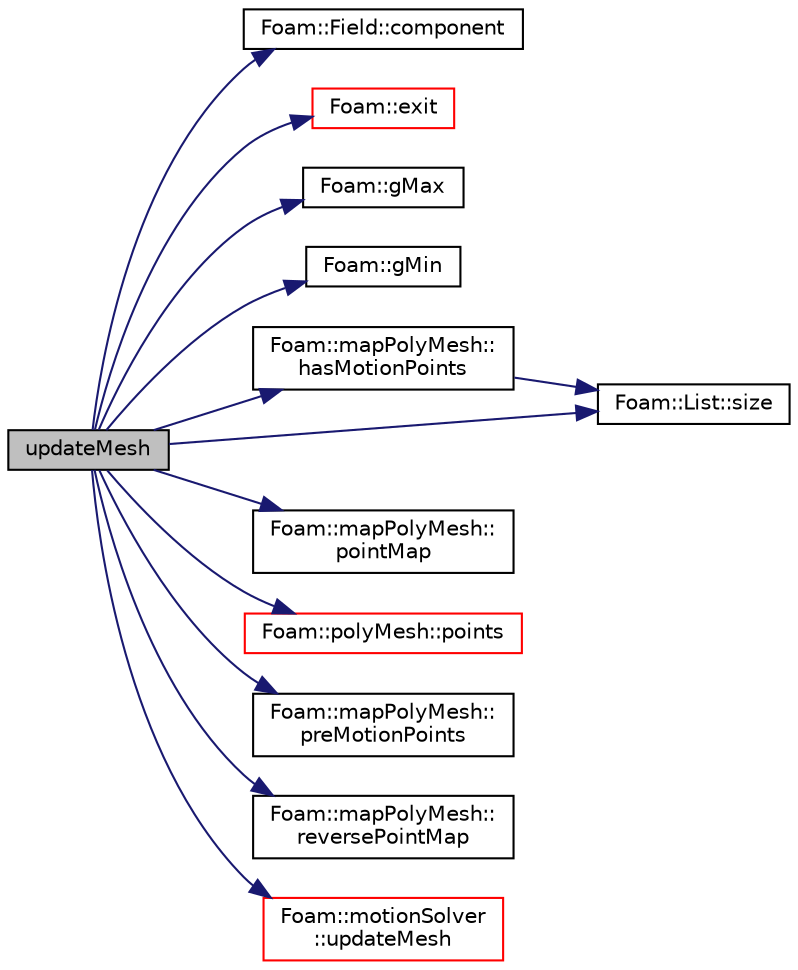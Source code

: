 digraph "updateMesh"
{
  bgcolor="transparent";
  edge [fontname="Helvetica",fontsize="10",labelfontname="Helvetica",labelfontsize="10"];
  node [fontname="Helvetica",fontsize="10",shape=record];
  rankdir="LR";
  Node128 [label="updateMesh",height=0.2,width=0.4,color="black", fillcolor="grey75", style="filled", fontcolor="black"];
  Node128 -> Node129 [color="midnightblue",fontsize="10",style="solid",fontname="Helvetica"];
  Node129 [label="Foam::Field::component",height=0.2,width=0.4,color="black",URL="$a27573.html#aef03a3d86f5e52bd0f5fd130cb44a20e",tooltip="Return a component field of the field. "];
  Node128 -> Node130 [color="midnightblue",fontsize="10",style="solid",fontname="Helvetica"];
  Node130 [label="Foam::exit",height=0.2,width=0.4,color="red",URL="$a21851.html#a06ca7250d8e89caf05243ec094843642"];
  Node128 -> Node179 [color="midnightblue",fontsize="10",style="solid",fontname="Helvetica"];
  Node179 [label="Foam::gMax",height=0.2,width=0.4,color="black",URL="$a21851.html#ae8d631fb8e841947408bb711abfb1e67"];
  Node128 -> Node180 [color="midnightblue",fontsize="10",style="solid",fontname="Helvetica"];
  Node180 [label="Foam::gMin",height=0.2,width=0.4,color="black",URL="$a21851.html#aca330ee6cfe7d602300dbc5905f8c9f6"];
  Node128 -> Node181 [color="midnightblue",fontsize="10",style="solid",fontname="Helvetica"];
  Node181 [label="Foam::mapPolyMesh::\lhasMotionPoints",height=0.2,width=0.4,color="black",URL="$a28541.html#aff98fc11bbc5b4a9e049d75f552357f2",tooltip="Has valid preMotionPoints? "];
  Node181 -> Node182 [color="midnightblue",fontsize="10",style="solid",fontname="Helvetica"];
  Node182 [label="Foam::List::size",height=0.2,width=0.4,color="black",URL="$a26833.html#a8a5f6fa29bd4b500caf186f60245b384",tooltip="Override size to be inconsistent with allocated storage. "];
  Node128 -> Node183 [color="midnightblue",fontsize="10",style="solid",fontname="Helvetica"];
  Node183 [label="Foam::mapPolyMesh::\lpointMap",height=0.2,width=0.4,color="black",URL="$a28541.html#a68d49d7f8498d18184c42587594b0ae6",tooltip="Old point map. "];
  Node128 -> Node184 [color="midnightblue",fontsize="10",style="solid",fontname="Helvetica"];
  Node184 [label="Foam::polyMesh::points",height=0.2,width=0.4,color="red",URL="$a28565.html#ac44123fc1265297c41a43c3b62fdb4c2",tooltip="Return raw points. "];
  Node128 -> Node185 [color="midnightblue",fontsize="10",style="solid",fontname="Helvetica"];
  Node185 [label="Foam::mapPolyMesh::\lpreMotionPoints",height=0.2,width=0.4,color="black",URL="$a28541.html#a50a3bdcda5d943d601934b1c84d47f49",tooltip="Pre-motion point positions. "];
  Node128 -> Node186 [color="midnightblue",fontsize="10",style="solid",fontname="Helvetica"];
  Node186 [label="Foam::mapPolyMesh::\lreversePointMap",height=0.2,width=0.4,color="black",URL="$a28541.html#a552b6f73bc2391a9c807f787f9774a39",tooltip="Reverse point map. "];
  Node128 -> Node182 [color="midnightblue",fontsize="10",style="solid",fontname="Helvetica"];
  Node128 -> Node187 [color="midnightblue",fontsize="10",style="solid",fontname="Helvetica"];
  Node187 [label="Foam::motionSolver\l::updateMesh",height=0.2,width=0.4,color="red",URL="$a22325.html#a0b33e285527972bb6c7e16044233df4d",tooltip="Update local data for topology changes. "];
}
